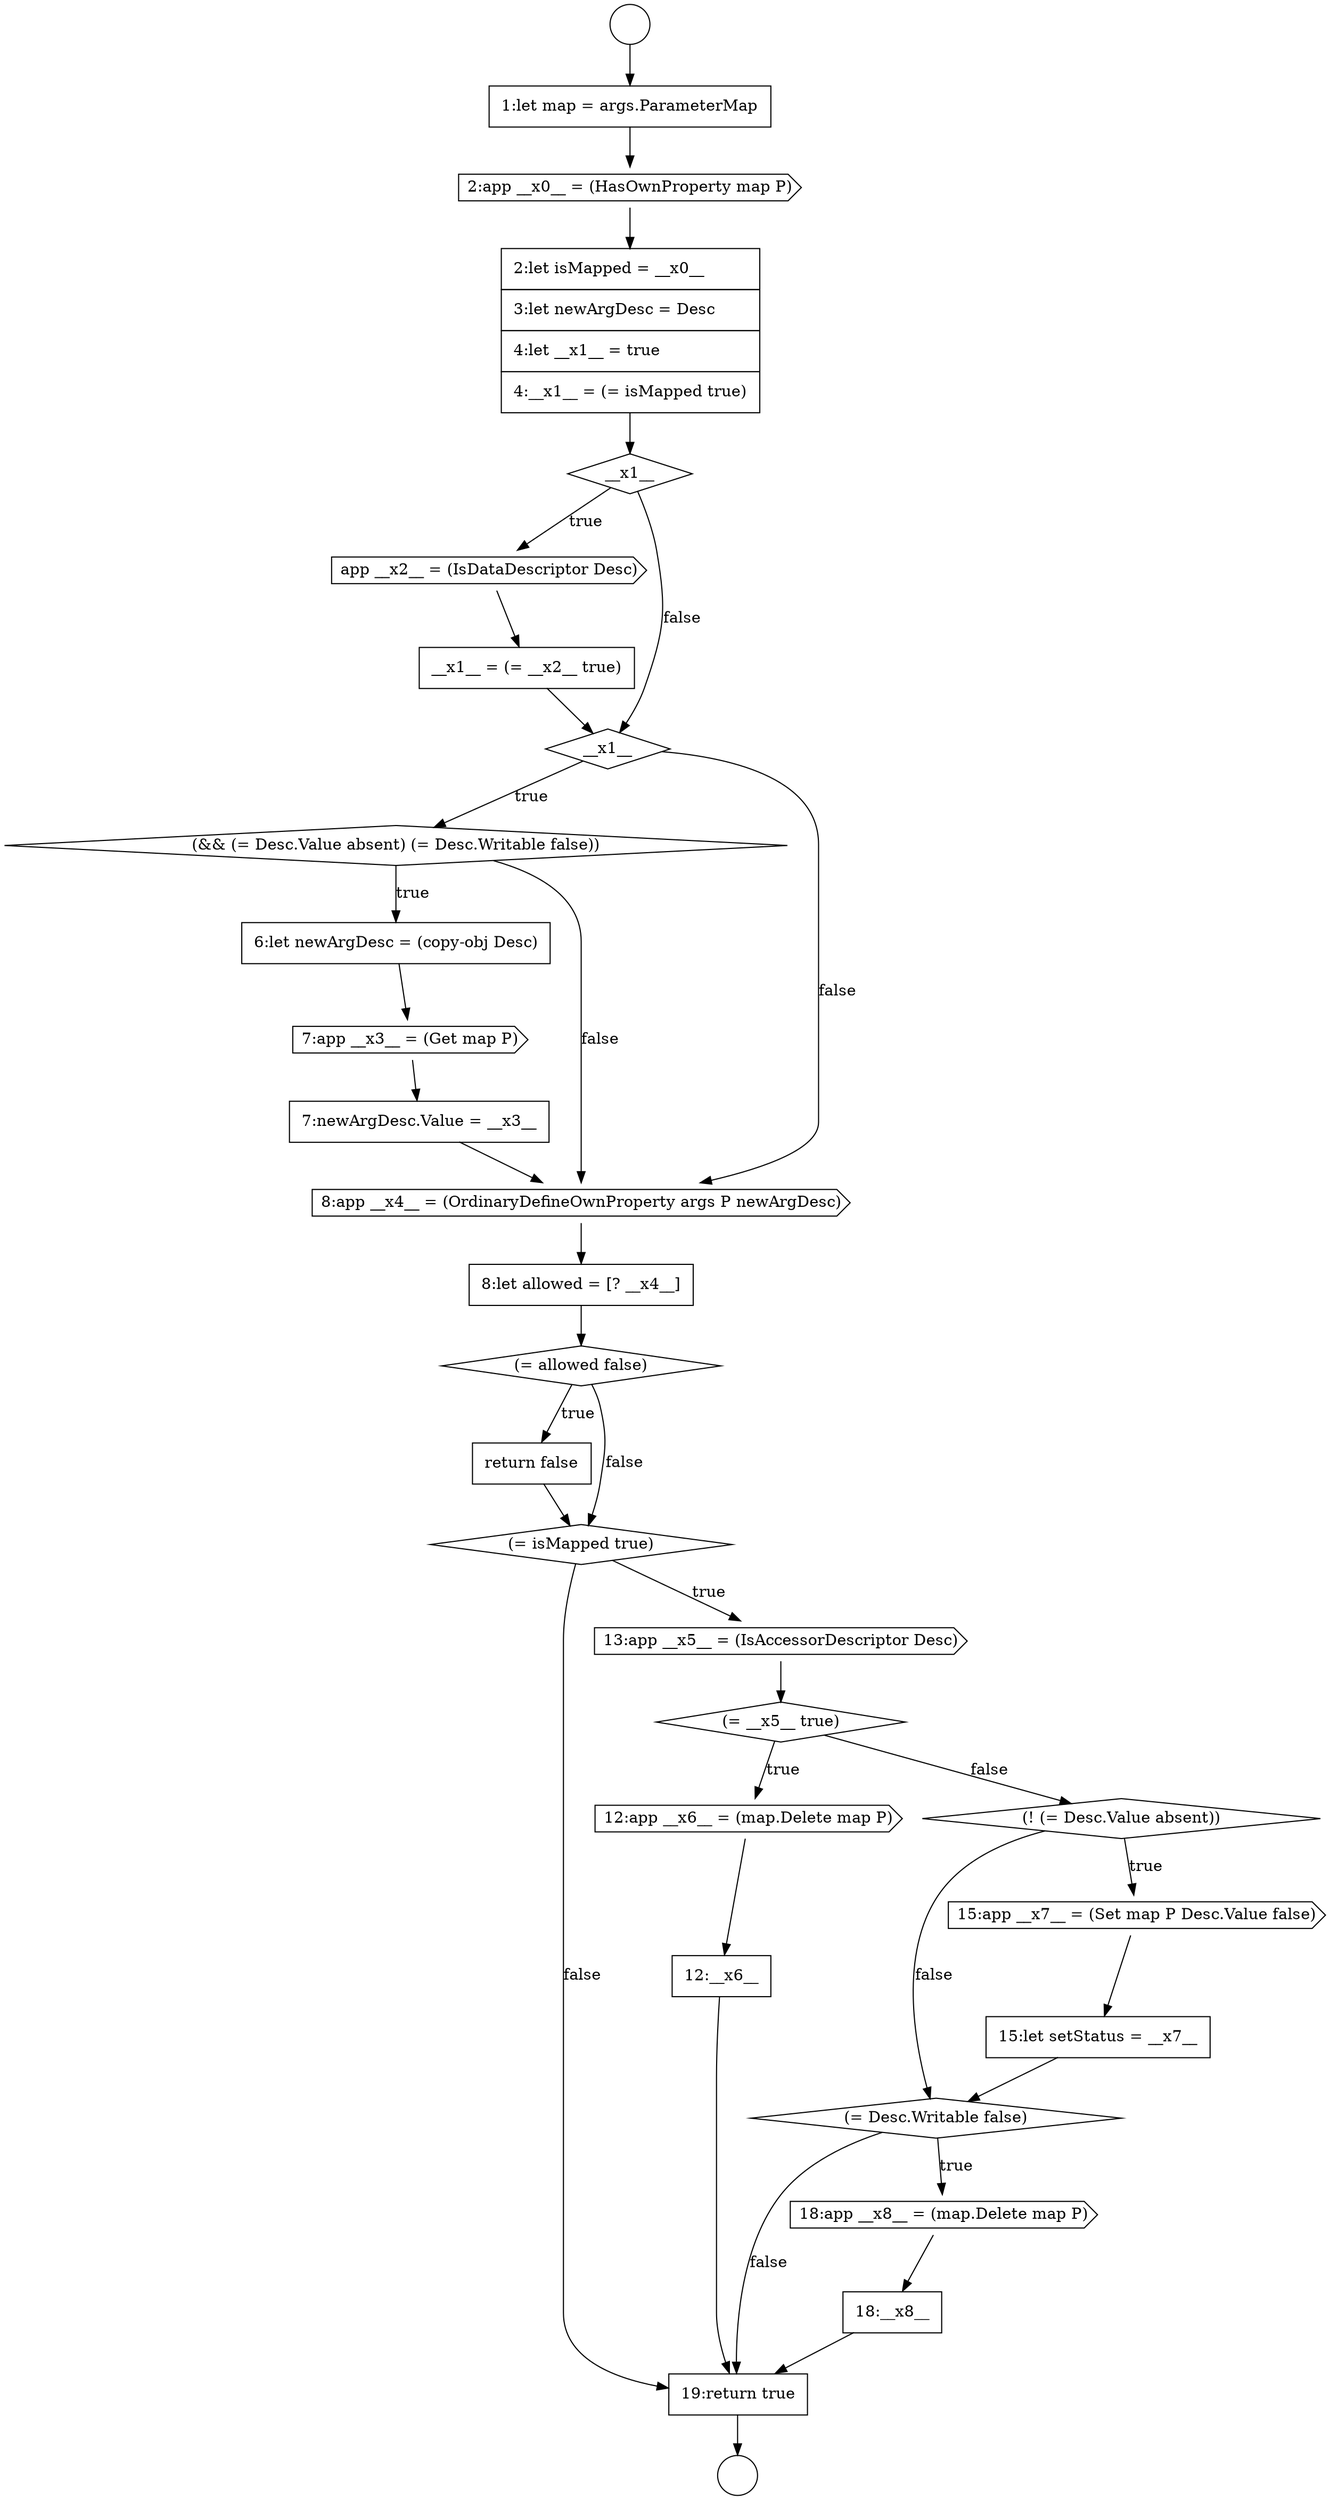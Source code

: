 digraph {
  node2248 [shape=none, margin=0, label=<<font color="black">
    <table border="0" cellborder="1" cellspacing="0" cellpadding="10">
      <tr><td align="left">2:let isMapped = __x0__</td></tr>
      <tr><td align="left">3:let newArgDesc = Desc</td></tr>
      <tr><td align="left">4:let __x1__ = true</td></tr>
      <tr><td align="left">4:__x1__ = (= isMapped true)</td></tr>
    </table>
  </font>> color="black" fillcolor="white" style=filled]
  node2269 [shape=diamond, label=<<font color="black">(= Desc.Writable false)</font>> color="black" fillcolor="white" style=filled]
  node2272 [shape=none, margin=0, label=<<font color="black">
    <table border="0" cellborder="1" cellspacing="0" cellpadding="10">
      <tr><td align="left">19:return true</td></tr>
    </table>
  </font>> color="black" fillcolor="white" style=filled]
  node2244 [shape=circle label=" " color="black" fillcolor="white" style=filled]
  node2263 [shape=diamond, label=<<font color="black">(= __x5__ true)</font>> color="black" fillcolor="white" style=filled]
  node2250 [shape=cds, label=<<font color="black">app __x2__ = (IsDataDescriptor Desc)</font>> color="black" fillcolor="white" style=filled]
  node2259 [shape=diamond, label=<<font color="black">(= allowed false)</font>> color="black" fillcolor="white" style=filled]
  node2254 [shape=none, margin=0, label=<<font color="black">
    <table border="0" cellborder="1" cellspacing="0" cellpadding="10">
      <tr><td align="left">6:let newArgDesc = (copy-obj Desc)</td></tr>
    </table>
  </font>> color="black" fillcolor="white" style=filled]
  node2264 [shape=cds, label=<<font color="black">12:app __x6__ = (map.Delete map P)</font>> color="black" fillcolor="white" style=filled]
  node2249 [shape=diamond, label=<<font color="black">__x1__</font>> color="black" fillcolor="white" style=filled]
  node2245 [shape=circle label=" " color="black" fillcolor="white" style=filled]
  node2268 [shape=none, margin=0, label=<<font color="black">
    <table border="0" cellborder="1" cellspacing="0" cellpadding="10">
      <tr><td align="left">15:let setStatus = __x7__</td></tr>
    </table>
  </font>> color="black" fillcolor="white" style=filled]
  node2253 [shape=diamond, label=<<font color="black">(&amp;&amp; (= Desc.Value absent) (= Desc.Writable false))</font>> color="black" fillcolor="white" style=filled]
  node2260 [shape=none, margin=0, label=<<font color="black">
    <table border="0" cellborder="1" cellspacing="0" cellpadding="10">
      <tr><td align="left">return false</td></tr>
    </table>
  </font>> color="black" fillcolor="white" style=filled]
  node2257 [shape=cds, label=<<font color="black">8:app __x4__ = (OrdinaryDefineOwnProperty args P newArgDesc)</font>> color="black" fillcolor="white" style=filled]
  node2246 [shape=none, margin=0, label=<<font color="black">
    <table border="0" cellborder="1" cellspacing="0" cellpadding="10">
      <tr><td align="left">1:let map = args.ParameterMap</td></tr>
    </table>
  </font>> color="black" fillcolor="white" style=filled]
  node2267 [shape=cds, label=<<font color="black">15:app __x7__ = (Set map P Desc.Value false)</font>> color="black" fillcolor="white" style=filled]
  node2261 [shape=diamond, label=<<font color="black">(= isMapped true)</font>> color="black" fillcolor="white" style=filled]
  node2252 [shape=diamond, label=<<font color="black">__x1__</font>> color="black" fillcolor="white" style=filled]
  node2271 [shape=none, margin=0, label=<<font color="black">
    <table border="0" cellborder="1" cellspacing="0" cellpadding="10">
      <tr><td align="left">18:__x8__</td></tr>
    </table>
  </font>> color="black" fillcolor="white" style=filled]
  node2256 [shape=none, margin=0, label=<<font color="black">
    <table border="0" cellborder="1" cellspacing="0" cellpadding="10">
      <tr><td align="left">7:newArgDesc.Value = __x3__</td></tr>
    </table>
  </font>> color="black" fillcolor="white" style=filled]
  node2247 [shape=cds, label=<<font color="black">2:app __x0__ = (HasOwnProperty map P)</font>> color="black" fillcolor="white" style=filled]
  node2266 [shape=diamond, label=<<font color="black">(! (= Desc.Value absent))</font>> color="black" fillcolor="white" style=filled]
  node2251 [shape=none, margin=0, label=<<font color="black">
    <table border="0" cellborder="1" cellspacing="0" cellpadding="10">
      <tr><td align="left">__x1__ = (= __x2__ true)</td></tr>
    </table>
  </font>> color="black" fillcolor="white" style=filled]
  node2262 [shape=cds, label=<<font color="black">13:app __x5__ = (IsAccessorDescriptor Desc)</font>> color="black" fillcolor="white" style=filled]
  node2258 [shape=none, margin=0, label=<<font color="black">
    <table border="0" cellborder="1" cellspacing="0" cellpadding="10">
      <tr><td align="left">8:let allowed = [? __x4__]</td></tr>
    </table>
  </font>> color="black" fillcolor="white" style=filled]
  node2255 [shape=cds, label=<<font color="black">7:app __x3__ = (Get map P)</font>> color="black" fillcolor="white" style=filled]
  node2265 [shape=none, margin=0, label=<<font color="black">
    <table border="0" cellborder="1" cellspacing="0" cellpadding="10">
      <tr><td align="left">12:__x6__</td></tr>
    </table>
  </font>> color="black" fillcolor="white" style=filled]
  node2270 [shape=cds, label=<<font color="black">18:app __x8__ = (map.Delete map P)</font>> color="black" fillcolor="white" style=filled]
  node2258 -> node2259 [ color="black"]
  node2257 -> node2258 [ color="black"]
  node2272 -> node2245 [ color="black"]
  node2271 -> node2272 [ color="black"]
  node2250 -> node2251 [ color="black"]
  node2249 -> node2250 [label=<<font color="black">true</font>> color="black"]
  node2249 -> node2252 [label=<<font color="black">false</font>> color="black"]
  node2264 -> node2265 [ color="black"]
  node2262 -> node2263 [ color="black"]
  node2259 -> node2260 [label=<<font color="black">true</font>> color="black"]
  node2259 -> node2261 [label=<<font color="black">false</font>> color="black"]
  node2252 -> node2253 [label=<<font color="black">true</font>> color="black"]
  node2252 -> node2257 [label=<<font color="black">false</font>> color="black"]
  node2268 -> node2269 [ color="black"]
  node2254 -> node2255 [ color="black"]
  node2248 -> node2249 [ color="black"]
  node2251 -> node2252 [ color="black"]
  node2246 -> node2247 [ color="black"]
  node2253 -> node2254 [label=<<font color="black">true</font>> color="black"]
  node2253 -> node2257 [label=<<font color="black">false</font>> color="black"]
  node2244 -> node2246 [ color="black"]
  node2263 -> node2264 [label=<<font color="black">true</font>> color="black"]
  node2263 -> node2266 [label=<<font color="black">false</font>> color="black"]
  node2260 -> node2261 [ color="black"]
  node2247 -> node2248 [ color="black"]
  node2270 -> node2271 [ color="black"]
  node2256 -> node2257 [ color="black"]
  node2269 -> node2270 [label=<<font color="black">true</font>> color="black"]
  node2269 -> node2272 [label=<<font color="black">false</font>> color="black"]
  node2261 -> node2262 [label=<<font color="black">true</font>> color="black"]
  node2261 -> node2272 [label=<<font color="black">false</font>> color="black"]
  node2255 -> node2256 [ color="black"]
  node2265 -> node2272 [ color="black"]
  node2266 -> node2267 [label=<<font color="black">true</font>> color="black"]
  node2266 -> node2269 [label=<<font color="black">false</font>> color="black"]
  node2267 -> node2268 [ color="black"]
}
